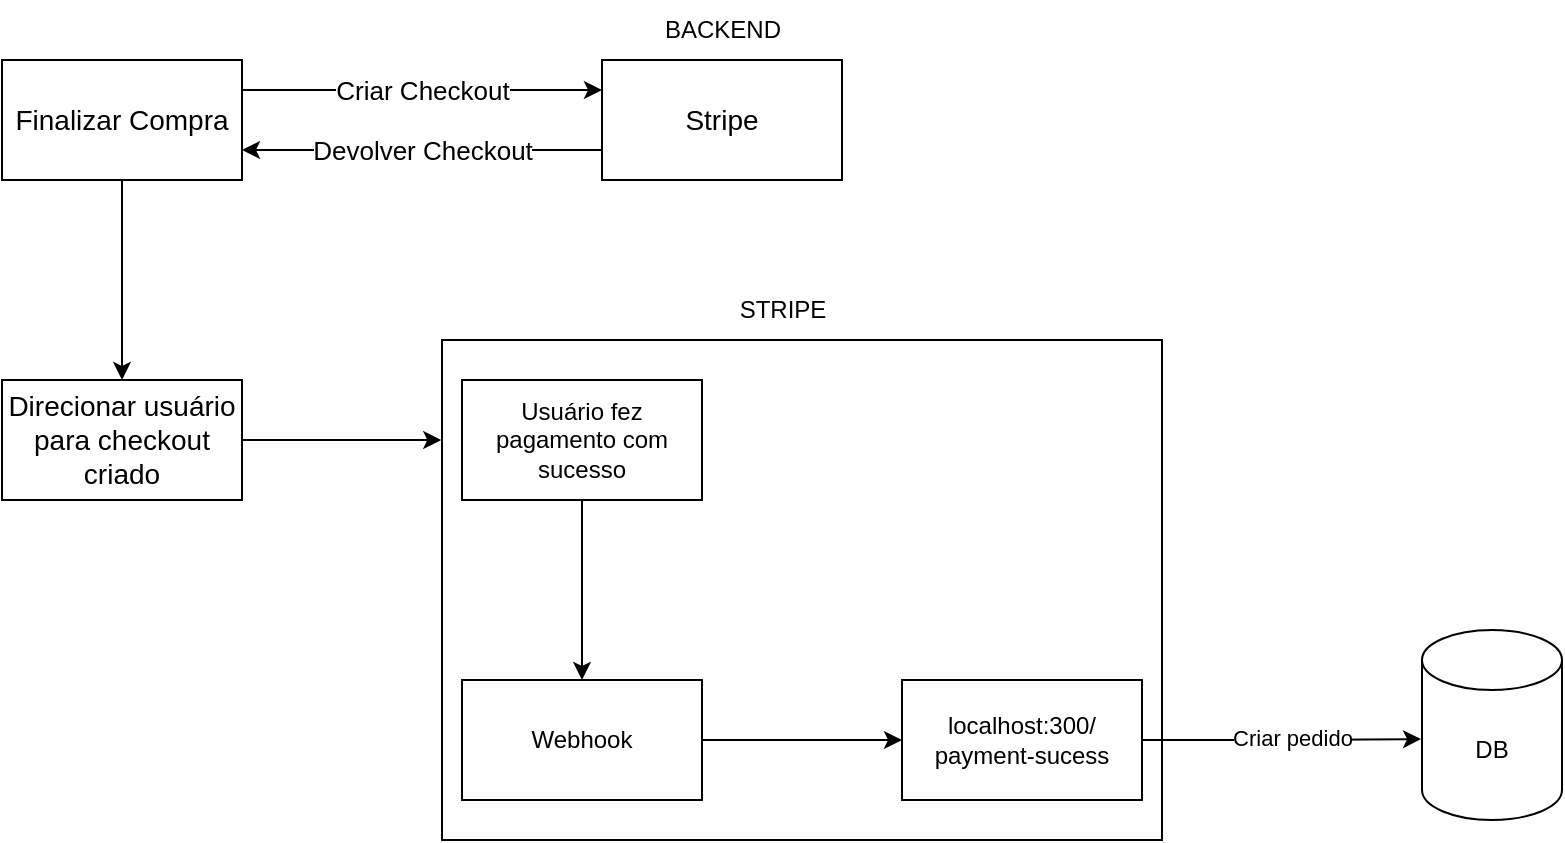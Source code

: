 <mxfile version="22.1.11" type="device">
  <diagram name="Página-1" id="LvAHFW18NVNf_dSYvHjU">
    <mxGraphModel dx="1354" dy="692" grid="1" gridSize="10" guides="1" tooltips="1" connect="1" arrows="1" fold="1" page="1" pageScale="1" pageWidth="827" pageHeight="1169" math="0" shadow="0">
      <root>
        <mxCell id="0" />
        <mxCell id="1" parent="0" />
        <mxCell id="y_4wTvDyR4iK40Hrocq_-9" value="" style="rounded=0;whiteSpace=wrap;html=1;" parent="1" vertex="1">
          <mxGeometry x="240" y="280" width="360" height="250" as="geometry" />
        </mxCell>
        <mxCell id="CmVPIzVfPxpFwujh8veU-5" style="edgeStyle=orthogonalEdgeStyle;rounded=0;orthogonalLoop=1;jettySize=auto;html=1;exitX=1;exitY=0.25;exitDx=0;exitDy=0;entryX=0;entryY=0.25;entryDx=0;entryDy=0;" parent="1" source="CmVPIzVfPxpFwujh8veU-2" target="CmVPIzVfPxpFwujh8veU-4" edge="1">
          <mxGeometry relative="1" as="geometry" />
        </mxCell>
        <mxCell id="CmVPIzVfPxpFwujh8veU-6" value="Criar Checkout" style="edgeLabel;html=1;align=center;verticalAlign=middle;resizable=0;points=[];fontSize=13;" parent="CmVPIzVfPxpFwujh8veU-5" vertex="1" connectable="0">
          <mxGeometry relative="1" as="geometry">
            <mxPoint as="offset" />
          </mxGeometry>
        </mxCell>
        <mxCell id="CmVPIzVfPxpFwujh8veU-10" style="edgeStyle=orthogonalEdgeStyle;rounded=0;orthogonalLoop=1;jettySize=auto;html=1;exitX=0.5;exitY=1;exitDx=0;exitDy=0;entryX=0.5;entryY=0;entryDx=0;entryDy=0;" parent="1" source="CmVPIzVfPxpFwujh8veU-2" target="CmVPIzVfPxpFwujh8veU-9" edge="1">
          <mxGeometry relative="1" as="geometry" />
        </mxCell>
        <mxCell id="CmVPIzVfPxpFwujh8veU-2" value="Finalizar Compra" style="rounded=0;whiteSpace=wrap;html=1;fontSize=14;" parent="1" vertex="1">
          <mxGeometry x="20" y="140" width="120" height="60" as="geometry" />
        </mxCell>
        <mxCell id="CmVPIzVfPxpFwujh8veU-7" style="edgeStyle=orthogonalEdgeStyle;rounded=0;orthogonalLoop=1;jettySize=auto;html=1;exitX=0;exitY=0.75;exitDx=0;exitDy=0;entryX=1;entryY=0.75;entryDx=0;entryDy=0;" parent="1" source="CmVPIzVfPxpFwujh8veU-4" target="CmVPIzVfPxpFwujh8veU-2" edge="1">
          <mxGeometry relative="1" as="geometry" />
        </mxCell>
        <mxCell id="CmVPIzVfPxpFwujh8veU-8" value="Devolver Checkout" style="edgeLabel;html=1;align=center;verticalAlign=middle;resizable=0;points=[];fontSize=13;" parent="CmVPIzVfPxpFwujh8veU-7" vertex="1" connectable="0">
          <mxGeometry relative="1" as="geometry">
            <mxPoint as="offset" />
          </mxGeometry>
        </mxCell>
        <mxCell id="CmVPIzVfPxpFwujh8veU-4" value="Stripe" style="rounded=0;whiteSpace=wrap;html=1;fontSize=14;" parent="1" vertex="1">
          <mxGeometry x="320" y="140" width="120" height="60" as="geometry" />
        </mxCell>
        <mxCell id="CmVPIzVfPxpFwujh8veU-9" value="Direcionar usuário para checkout criado" style="rounded=0;whiteSpace=wrap;html=1;fontSize=14;" parent="1" vertex="1">
          <mxGeometry x="20" y="300" width="120" height="60" as="geometry" />
        </mxCell>
        <mxCell id="CmVPIzVfPxpFwujh8veU-11" value="BACKEND" style="text;html=1;align=center;verticalAlign=middle;resizable=0;points=[];autosize=1;strokeColor=none;fillColor=none;" parent="1" vertex="1">
          <mxGeometry x="340" y="110" width="80" height="30" as="geometry" />
        </mxCell>
        <mxCell id="y_4wTvDyR4iK40Hrocq_-5" style="edgeStyle=orthogonalEdgeStyle;rounded=0;orthogonalLoop=1;jettySize=auto;html=1;exitX=0.5;exitY=1;exitDx=0;exitDy=0;" parent="1" source="y_4wTvDyR4iK40Hrocq_-1" target="y_4wTvDyR4iK40Hrocq_-4" edge="1">
          <mxGeometry relative="1" as="geometry" />
        </mxCell>
        <mxCell id="y_4wTvDyR4iK40Hrocq_-1" value="Usuário fez pagamento com sucesso" style="rounded=0;whiteSpace=wrap;html=1;" parent="1" vertex="1">
          <mxGeometry x="250" y="300" width="120" height="60" as="geometry" />
        </mxCell>
        <mxCell id="y_4wTvDyR4iK40Hrocq_-3" value="STRIPE" style="text;html=1;align=center;verticalAlign=middle;resizable=0;points=[];autosize=1;strokeColor=none;fillColor=none;" parent="1" vertex="1">
          <mxGeometry x="375" y="250" width="70" height="30" as="geometry" />
        </mxCell>
        <mxCell id="y_4wTvDyR4iK40Hrocq_-7" style="edgeStyle=orthogonalEdgeStyle;rounded=0;orthogonalLoop=1;jettySize=auto;html=1;exitX=1;exitY=0.5;exitDx=0;exitDy=0;" parent="1" source="y_4wTvDyR4iK40Hrocq_-4" target="y_4wTvDyR4iK40Hrocq_-6" edge="1">
          <mxGeometry relative="1" as="geometry" />
        </mxCell>
        <mxCell id="y_4wTvDyR4iK40Hrocq_-4" value="Webhook" style="rounded=0;whiteSpace=wrap;html=1;" parent="1" vertex="1">
          <mxGeometry x="250" y="450" width="120" height="60" as="geometry" />
        </mxCell>
        <mxCell id="B9EycE3TnMZhSxqyNdZg-4" style="edgeStyle=orthogonalEdgeStyle;rounded=0;orthogonalLoop=1;jettySize=auto;html=1;exitX=1;exitY=0.5;exitDx=0;exitDy=0;entryX=-0.007;entryY=0.574;entryDx=0;entryDy=0;entryPerimeter=0;" edge="1" parent="1" source="y_4wTvDyR4iK40Hrocq_-6" target="B9EycE3TnMZhSxqyNdZg-1">
          <mxGeometry relative="1" as="geometry" />
        </mxCell>
        <mxCell id="B9EycE3TnMZhSxqyNdZg-5" value="Criar pedido" style="edgeLabel;html=1;align=center;verticalAlign=middle;resizable=0;points=[];" vertex="1" connectable="0" parent="B9EycE3TnMZhSxqyNdZg-4">
          <mxGeometry x="0.073" y="1" relative="1" as="geometry">
            <mxPoint as="offset" />
          </mxGeometry>
        </mxCell>
        <mxCell id="y_4wTvDyR4iK40Hrocq_-6" value="localhost:300/&lt;br&gt;payment-sucess" style="rounded=0;whiteSpace=wrap;html=1;" parent="1" vertex="1">
          <mxGeometry x="470" y="450" width="120" height="60" as="geometry" />
        </mxCell>
        <mxCell id="y_4wTvDyR4iK40Hrocq_-10" style="edgeStyle=orthogonalEdgeStyle;rounded=0;orthogonalLoop=1;jettySize=auto;html=1;exitX=1;exitY=0.5;exitDx=0;exitDy=0;entryX=-0.001;entryY=0.2;entryDx=0;entryDy=0;entryPerimeter=0;" parent="1" source="CmVPIzVfPxpFwujh8veU-9" target="y_4wTvDyR4iK40Hrocq_-9" edge="1">
          <mxGeometry relative="1" as="geometry" />
        </mxCell>
        <mxCell id="B9EycE3TnMZhSxqyNdZg-1" value="DB" style="shape=cylinder3;whiteSpace=wrap;html=1;boundedLbl=1;backgroundOutline=1;size=15;" vertex="1" parent="1">
          <mxGeometry x="730" y="425" width="70" height="95" as="geometry" />
        </mxCell>
      </root>
    </mxGraphModel>
  </diagram>
</mxfile>

